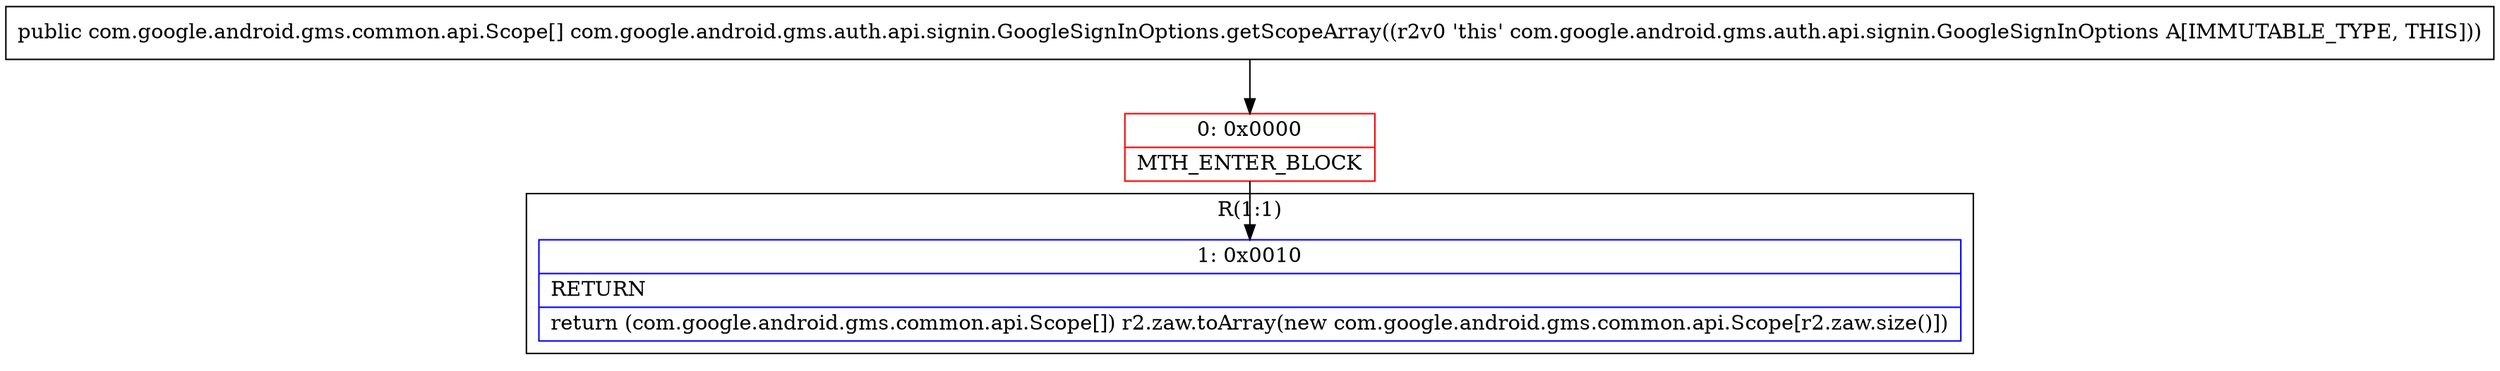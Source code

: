 digraph "CFG forcom.google.android.gms.auth.api.signin.GoogleSignInOptions.getScopeArray()[Lcom\/google\/android\/gms\/common\/api\/Scope;" {
subgraph cluster_Region_1075969262 {
label = "R(1:1)";
node [shape=record,color=blue];
Node_1 [shape=record,label="{1\:\ 0x0010|RETURN\l|return (com.google.android.gms.common.api.Scope[]) r2.zaw.toArray(new com.google.android.gms.common.api.Scope[r2.zaw.size()])\l}"];
}
Node_0 [shape=record,color=red,label="{0\:\ 0x0000|MTH_ENTER_BLOCK\l}"];
MethodNode[shape=record,label="{public com.google.android.gms.common.api.Scope[] com.google.android.gms.auth.api.signin.GoogleSignInOptions.getScopeArray((r2v0 'this' com.google.android.gms.auth.api.signin.GoogleSignInOptions A[IMMUTABLE_TYPE, THIS])) }"];
MethodNode -> Node_0;
Node_0 -> Node_1;
}

